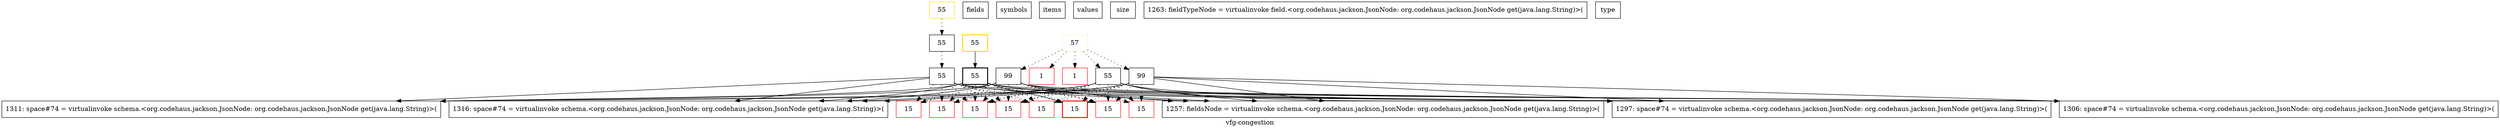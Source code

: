 digraph "vfg-congestion" {
    label="vfg-congestion";
node [shape=box];
"1228: $z0 = virtualinvoke schema.<org.codehaus.jackson.JsonNode: boolean isTextual()>()" [label=15] [style=bold] [color=red]
"1229: $r92 = virtualinvoke schema.<org.codehaus.jackson.JsonNode: java.lang.String getTextValue()>()" [label=15] [color=red]
"1233: $z1 = virtualinvoke schema.<org.codehaus.jackson.JsonNode: boolean isObject()>()" [label=15] [color=red]
"1257: fieldsNode = virtualinvoke schema.<org.codehaus.jackson.JsonNode: org.codehaus.jackson.JsonNode get(java.lang.String)>("fields")" [label=15] [color=red]
"1297: space#74 = virtualinvoke schema.<org.codehaus.jackson.JsonNode: org.codehaus.jackson.JsonNode get(java.lang.String)>("symbols")" [label=15] [color=red]
"1306: space#74 = virtualinvoke schema.<org.codehaus.jackson.JsonNode: org.codehaus.jackson.JsonNode get(java.lang.String)>("items")" [label=99]
"1311: space#74 = virtualinvoke schema.<org.codehaus.jackson.JsonNode: org.codehaus.jackson.JsonNode get(java.lang.String)>("values")" [label=99]
"1316: space#74 = virtualinvoke schema.<org.codehaus.jackson.JsonNode: org.codehaus.jackson.JsonNode get(java.lang.String)>("size")" [label=15] [color=red]
"1323: space#91 = virtualinvoke schema.<org.codehaus.jackson.JsonNode: java.util.Iterator getFieldNames()>()" [label=15] [color=red]
"1327: $r23 = virtualinvoke schema.<org.codehaus.jackson.JsonNode: org.codehaus.jackson.JsonNode get(java.lang.String)>(fieldsNode#104)" [label=15] [color=red]
"1339: $z2 = virtualinvoke schema.<org.codehaus.jackson.JsonNode: boolean isArray()>()" [label=15] [color=red]
"1341: $i0 = virtualinvoke schema.<org.codehaus.jackson.JsonNode: int size()>()" [label=15] [color=red]
"1342: type#111 = virtualinvoke schema.<org.codehaus.jackson.JsonNode: java.util.Iterator iterator()>()" [label=15] [color=red]
"1035: $r11 = virtualinvoke $r10.<org.codehaus.jackson.map.ObjectMapper: org.codehaus.jackson.JsonNode readTree(org.codehaus.jackson.JsonParser)>(parser)" [label=55] [style=bold] [color=gold]
"1035: e = staticinvoke <org.apache.avro.Schema: org.apache.avro.Schema parse(org.codehaus.jackson.JsonNode,org.apache.avro.Schema$Names)>($r11, $r12)" [label=55] [style=bold]
"1263: fieldTypeNode = virtualinvoke field.<org.codehaus.jackson.JsonNode: org.codehaus.jackson.JsonNode get(java.lang.String)>("type")" [label=57] [color=gold]
"1266: $z13 = virtualinvoke fieldTypeNode.<org.codehaus.jackson.JsonNode: boolean isTextual()>()" [label=1] [color=red]
"1267: $r40 = virtualinvoke fieldTypeNode.<org.codehaus.jackson.JsonNode: java.lang.String getTextValue()>()" [label=1] [color=red]
"1272: fieldSchema = staticinvoke <org.apache.avro.Schema: org.apache.avro.Schema parse(org.codehaus.jackson.JsonNode,org.apache.avro.Schema$Names)>(fieldTypeNode, names)" [label=55]
"1309: $r73 = staticinvoke <org.apache.avro.Schema: org.apache.avro.Schema parse(org.codehaus.jackson.JsonNode,org.apache.avro.Schema$Names)>(space#74, names)" [label=99]
"1314: $r66 = staticinvoke <org.apache.avro.Schema: org.apache.avro.Schema parse(org.codehaus.jackson.JsonNode,org.apache.avro.Schema$Names)>(space#74, names)" [label=99]
"1344: $r7 = interfaceinvoke type#111.<java.util.Iterator: java.lang.Object next()>()" [label=55] [color=gold]
"1344: name#112 = (org.codehaus.jackson.JsonNode) $r7" [label=55]
"1343: $r8 = staticinvoke <org.apache.avro.Schema: org.apache.avro.Schema parse(org.codehaus.jackson.JsonNode,org.apache.avro.Schema$Names)>(name#112, names)" [label=55]
"1035: $r11 = virtualinvoke $r10.<org.codehaus.jackson.map.ObjectMapper: org.codehaus.jackson.JsonNode readTree(org.codehaus.jackson.JsonParser)>(parser)"->"1035: e = staticinvoke <org.apache.avro.Schema: org.apache.avro.Schema parse(org.codehaus.jackson.JsonNode,org.apache.avro.Schema$Names)>($r11, $r12)";

"1263: fieldTypeNode = virtualinvoke field.<org.codehaus.jackson.JsonNode: org.codehaus.jackson.JsonNode get(java.lang.String)>("type")"->"1266: $z13 = virtualinvoke fieldTypeNode.<org.codehaus.jackson.JsonNode: boolean isTextual()>()" [style=dotted];

"1263: fieldTypeNode = virtualinvoke field.<org.codehaus.jackson.JsonNode: org.codehaus.jackson.JsonNode get(java.lang.String)>("type")"->"1267: $r40 = virtualinvoke fieldTypeNode.<org.codehaus.jackson.JsonNode: java.lang.String getTextValue()>()" [style=dotted];

"1263: fieldTypeNode = virtualinvoke field.<org.codehaus.jackson.JsonNode: org.codehaus.jackson.JsonNode get(java.lang.String)>("type")"->"1272: fieldSchema = staticinvoke <org.apache.avro.Schema: org.apache.avro.Schema parse(org.codehaus.jackson.JsonNode,org.apache.avro.Schema$Names)>(fieldTypeNode, names)" [style=dotted];

"1306: space#74 = virtualinvoke schema.<org.codehaus.jackson.JsonNode: org.codehaus.jackson.JsonNode get(java.lang.String)>("items")"->"1309: $r73 = staticinvoke <org.apache.avro.Schema: org.apache.avro.Schema parse(org.codehaus.jackson.JsonNode,org.apache.avro.Schema$Names)>(space#74, names)" [style=dotted];

"1311: space#74 = virtualinvoke schema.<org.codehaus.jackson.JsonNode: org.codehaus.jackson.JsonNode get(java.lang.String)>("values")"->"1314: $r66 = staticinvoke <org.apache.avro.Schema: org.apache.avro.Schema parse(org.codehaus.jackson.JsonNode,org.apache.avro.Schema$Names)>(space#74, names)" [style=dotted];

"1344: $r7 = interfaceinvoke type#111.<java.util.Iterator: java.lang.Object next()>()"->"1344: name#112 = (org.codehaus.jackson.JsonNode) $r7" [style=dotted];

"1344: name#112 = (org.codehaus.jackson.JsonNode) $r7"->"1343: $r8 = staticinvoke <org.apache.avro.Schema: org.apache.avro.Schema parse(org.codehaus.jackson.JsonNode,org.apache.avro.Schema$Names)>(name#112, names)" [style=dotted];

"1035: e = staticinvoke <org.apache.avro.Schema: org.apache.avro.Schema parse(org.codehaus.jackson.JsonNode,org.apache.avro.Schema$Names)>($r11, $r12)"->"1228: $z0 = virtualinvoke schema.<org.codehaus.jackson.JsonNode: boolean isTextual()>()";

"1035: e = staticinvoke <org.apache.avro.Schema: org.apache.avro.Schema parse(org.codehaus.jackson.JsonNode,org.apache.avro.Schema$Names)>($r11, $r12)"->"1229: $r92 = virtualinvoke schema.<org.codehaus.jackson.JsonNode: java.lang.String getTextValue()>()" [style=dotted];

"1035: e = staticinvoke <org.apache.avro.Schema: org.apache.avro.Schema parse(org.codehaus.jackson.JsonNode,org.apache.avro.Schema$Names)>($r11, $r12)"->"1233: $z1 = virtualinvoke schema.<org.codehaus.jackson.JsonNode: boolean isObject()>()" [style=dotted];

"1035: e = staticinvoke <org.apache.avro.Schema: org.apache.avro.Schema parse(org.codehaus.jackson.JsonNode,org.apache.avro.Schema$Names)>($r11, $r12)"->"1257: fieldsNode = virtualinvoke schema.<org.codehaus.jackson.JsonNode: org.codehaus.jackson.JsonNode get(java.lang.String)>("fields")" [style=dotted];

"1035: e = staticinvoke <org.apache.avro.Schema: org.apache.avro.Schema parse(org.codehaus.jackson.JsonNode,org.apache.avro.Schema$Names)>($r11, $r12)"->"1297: space#74 = virtualinvoke schema.<org.codehaus.jackson.JsonNode: org.codehaus.jackson.JsonNode get(java.lang.String)>("symbols")" [style=dotted];

"1035: e = staticinvoke <org.apache.avro.Schema: org.apache.avro.Schema parse(org.codehaus.jackson.JsonNode,org.apache.avro.Schema$Names)>($r11, $r12)"->"1306: space#74 = virtualinvoke schema.<org.codehaus.jackson.JsonNode: org.codehaus.jackson.JsonNode get(java.lang.String)>("items")" [style=dotted];

"1035: e = staticinvoke <org.apache.avro.Schema: org.apache.avro.Schema parse(org.codehaus.jackson.JsonNode,org.apache.avro.Schema$Names)>($r11, $r12)"->"1311: space#74 = virtualinvoke schema.<org.codehaus.jackson.JsonNode: org.codehaus.jackson.JsonNode get(java.lang.String)>("values")" [style=dotted];

"1035: e = staticinvoke <org.apache.avro.Schema: org.apache.avro.Schema parse(org.codehaus.jackson.JsonNode,org.apache.avro.Schema$Names)>($r11, $r12)"->"1316: space#74 = virtualinvoke schema.<org.codehaus.jackson.JsonNode: org.codehaus.jackson.JsonNode get(java.lang.String)>("size")" [style=dotted];

"1035: e = staticinvoke <org.apache.avro.Schema: org.apache.avro.Schema parse(org.codehaus.jackson.JsonNode,org.apache.avro.Schema$Names)>($r11, $r12)"->"1323: space#91 = virtualinvoke schema.<org.codehaus.jackson.JsonNode: java.util.Iterator getFieldNames()>()" [style=dotted];

"1035: e = staticinvoke <org.apache.avro.Schema: org.apache.avro.Schema parse(org.codehaus.jackson.JsonNode,org.apache.avro.Schema$Names)>($r11, $r12)"->"1327: $r23 = virtualinvoke schema.<org.codehaus.jackson.JsonNode: org.codehaus.jackson.JsonNode get(java.lang.String)>(fieldsNode#104)" [style=dotted];

"1035: e = staticinvoke <org.apache.avro.Schema: org.apache.avro.Schema parse(org.codehaus.jackson.JsonNode,org.apache.avro.Schema$Names)>($r11, $r12)"->"1339: $z2 = virtualinvoke schema.<org.codehaus.jackson.JsonNode: boolean isArray()>()" [style=dotted];

"1035: e = staticinvoke <org.apache.avro.Schema: org.apache.avro.Schema parse(org.codehaus.jackson.JsonNode,org.apache.avro.Schema$Names)>($r11, $r12)"->"1341: $i0 = virtualinvoke schema.<org.codehaus.jackson.JsonNode: int size()>()" [style=dotted];

"1035: e = staticinvoke <org.apache.avro.Schema: org.apache.avro.Schema parse(org.codehaus.jackson.JsonNode,org.apache.avro.Schema$Names)>($r11, $r12)"->"1342: type#111 = virtualinvoke schema.<org.codehaus.jackson.JsonNode: java.util.Iterator iterator()>()" [style=dotted];

"1272: fieldSchema = staticinvoke <org.apache.avro.Schema: org.apache.avro.Schema parse(org.codehaus.jackson.JsonNode,org.apache.avro.Schema$Names)>(fieldTypeNode, names)"->"1228: $z0 = virtualinvoke schema.<org.codehaus.jackson.JsonNode: boolean isTextual()>()" [style=dotted];

"1272: fieldSchema = staticinvoke <org.apache.avro.Schema: org.apache.avro.Schema parse(org.codehaus.jackson.JsonNode,org.apache.avro.Schema$Names)>(fieldTypeNode, names)"->"1229: $r92 = virtualinvoke schema.<org.codehaus.jackson.JsonNode: java.lang.String getTextValue()>()" [style=dotted];

"1272: fieldSchema = staticinvoke <org.apache.avro.Schema: org.apache.avro.Schema parse(org.codehaus.jackson.JsonNode,org.apache.avro.Schema$Names)>(fieldTypeNode, names)"->"1233: $z1 = virtualinvoke schema.<org.codehaus.jackson.JsonNode: boolean isObject()>()" [style=dotted];

"1272: fieldSchema = staticinvoke <org.apache.avro.Schema: org.apache.avro.Schema parse(org.codehaus.jackson.JsonNode,org.apache.avro.Schema$Names)>(fieldTypeNode, names)"->"1257: fieldsNode = virtualinvoke schema.<org.codehaus.jackson.JsonNode: org.codehaus.jackson.JsonNode get(java.lang.String)>("fields")" [style=dotted];

"1272: fieldSchema = staticinvoke <org.apache.avro.Schema: org.apache.avro.Schema parse(org.codehaus.jackson.JsonNode,org.apache.avro.Schema$Names)>(fieldTypeNode, names)"->"1297: space#74 = virtualinvoke schema.<org.codehaus.jackson.JsonNode: org.codehaus.jackson.JsonNode get(java.lang.String)>("symbols")" [style=dotted];

"1272: fieldSchema = staticinvoke <org.apache.avro.Schema: org.apache.avro.Schema parse(org.codehaus.jackson.JsonNode,org.apache.avro.Schema$Names)>(fieldTypeNode, names)"->"1306: space#74 = virtualinvoke schema.<org.codehaus.jackson.JsonNode: org.codehaus.jackson.JsonNode get(java.lang.String)>("items")" [style=dotted];

"1272: fieldSchema = staticinvoke <org.apache.avro.Schema: org.apache.avro.Schema parse(org.codehaus.jackson.JsonNode,org.apache.avro.Schema$Names)>(fieldTypeNode, names)"->"1311: space#74 = virtualinvoke schema.<org.codehaus.jackson.JsonNode: org.codehaus.jackson.JsonNode get(java.lang.String)>("values")" [style=dotted];

"1272: fieldSchema = staticinvoke <org.apache.avro.Schema: org.apache.avro.Schema parse(org.codehaus.jackson.JsonNode,org.apache.avro.Schema$Names)>(fieldTypeNode, names)"->"1316: space#74 = virtualinvoke schema.<org.codehaus.jackson.JsonNode: org.codehaus.jackson.JsonNode get(java.lang.String)>("size")" [style=dotted];

"1272: fieldSchema = staticinvoke <org.apache.avro.Schema: org.apache.avro.Schema parse(org.codehaus.jackson.JsonNode,org.apache.avro.Schema$Names)>(fieldTypeNode, names)"->"1323: space#91 = virtualinvoke schema.<org.codehaus.jackson.JsonNode: java.util.Iterator getFieldNames()>()" [style=dotted];

"1272: fieldSchema = staticinvoke <org.apache.avro.Schema: org.apache.avro.Schema parse(org.codehaus.jackson.JsonNode,org.apache.avro.Schema$Names)>(fieldTypeNode, names)"->"1327: $r23 = virtualinvoke schema.<org.codehaus.jackson.JsonNode: org.codehaus.jackson.JsonNode get(java.lang.String)>(fieldsNode#104)" [style=dotted];

"1272: fieldSchema = staticinvoke <org.apache.avro.Schema: org.apache.avro.Schema parse(org.codehaus.jackson.JsonNode,org.apache.avro.Schema$Names)>(fieldTypeNode, names)"->"1339: $z2 = virtualinvoke schema.<org.codehaus.jackson.JsonNode: boolean isArray()>()" [style=dotted];

"1272: fieldSchema = staticinvoke <org.apache.avro.Schema: org.apache.avro.Schema parse(org.codehaus.jackson.JsonNode,org.apache.avro.Schema$Names)>(fieldTypeNode, names)"->"1341: $i0 = virtualinvoke schema.<org.codehaus.jackson.JsonNode: int size()>()" [style=dotted];

"1272: fieldSchema = staticinvoke <org.apache.avro.Schema: org.apache.avro.Schema parse(org.codehaus.jackson.JsonNode,org.apache.avro.Schema$Names)>(fieldTypeNode, names)"->"1342: type#111 = virtualinvoke schema.<org.codehaus.jackson.JsonNode: java.util.Iterator iterator()>()" [style=dotted];

"1309: $r73 = staticinvoke <org.apache.avro.Schema: org.apache.avro.Schema parse(org.codehaus.jackson.JsonNode,org.apache.avro.Schema$Names)>(space#74, names)"->"1228: $z0 = virtualinvoke schema.<org.codehaus.jackson.JsonNode: boolean isTextual()>()" [style=dotted];

"1309: $r73 = staticinvoke <org.apache.avro.Schema: org.apache.avro.Schema parse(org.codehaus.jackson.JsonNode,org.apache.avro.Schema$Names)>(space#74, names)"->"1229: $r92 = virtualinvoke schema.<org.codehaus.jackson.JsonNode: java.lang.String getTextValue()>()" [style=dotted];

"1309: $r73 = staticinvoke <org.apache.avro.Schema: org.apache.avro.Schema parse(org.codehaus.jackson.JsonNode,org.apache.avro.Schema$Names)>(space#74, names)"->"1233: $z1 = virtualinvoke schema.<org.codehaus.jackson.JsonNode: boolean isObject()>()" [style=dotted];

"1309: $r73 = staticinvoke <org.apache.avro.Schema: org.apache.avro.Schema parse(org.codehaus.jackson.JsonNode,org.apache.avro.Schema$Names)>(space#74, names)"->"1257: fieldsNode = virtualinvoke schema.<org.codehaus.jackson.JsonNode: org.codehaus.jackson.JsonNode get(java.lang.String)>("fields")" [style=dotted];

"1309: $r73 = staticinvoke <org.apache.avro.Schema: org.apache.avro.Schema parse(org.codehaus.jackson.JsonNode,org.apache.avro.Schema$Names)>(space#74, names)"->"1297: space#74 = virtualinvoke schema.<org.codehaus.jackson.JsonNode: org.codehaus.jackson.JsonNode get(java.lang.String)>("symbols")" [style=dotted];

"1309: $r73 = staticinvoke <org.apache.avro.Schema: org.apache.avro.Schema parse(org.codehaus.jackson.JsonNode,org.apache.avro.Schema$Names)>(space#74, names)"->"1306: space#74 = virtualinvoke schema.<org.codehaus.jackson.JsonNode: org.codehaus.jackson.JsonNode get(java.lang.String)>("items")" [style=dotted];

"1309: $r73 = staticinvoke <org.apache.avro.Schema: org.apache.avro.Schema parse(org.codehaus.jackson.JsonNode,org.apache.avro.Schema$Names)>(space#74, names)"->"1311: space#74 = virtualinvoke schema.<org.codehaus.jackson.JsonNode: org.codehaus.jackson.JsonNode get(java.lang.String)>("values")" [style=dotted];

"1309: $r73 = staticinvoke <org.apache.avro.Schema: org.apache.avro.Schema parse(org.codehaus.jackson.JsonNode,org.apache.avro.Schema$Names)>(space#74, names)"->"1316: space#74 = virtualinvoke schema.<org.codehaus.jackson.JsonNode: org.codehaus.jackson.JsonNode get(java.lang.String)>("size")" [style=dotted];

"1309: $r73 = staticinvoke <org.apache.avro.Schema: org.apache.avro.Schema parse(org.codehaus.jackson.JsonNode,org.apache.avro.Schema$Names)>(space#74, names)"->"1323: space#91 = virtualinvoke schema.<org.codehaus.jackson.JsonNode: java.util.Iterator getFieldNames()>()" [style=dotted];

"1309: $r73 = staticinvoke <org.apache.avro.Schema: org.apache.avro.Schema parse(org.codehaus.jackson.JsonNode,org.apache.avro.Schema$Names)>(space#74, names)"->"1327: $r23 = virtualinvoke schema.<org.codehaus.jackson.JsonNode: org.codehaus.jackson.JsonNode get(java.lang.String)>(fieldsNode#104)" [style=dotted];

"1309: $r73 = staticinvoke <org.apache.avro.Schema: org.apache.avro.Schema parse(org.codehaus.jackson.JsonNode,org.apache.avro.Schema$Names)>(space#74, names)"->"1339: $z2 = virtualinvoke schema.<org.codehaus.jackson.JsonNode: boolean isArray()>()" [style=dotted];

"1309: $r73 = staticinvoke <org.apache.avro.Schema: org.apache.avro.Schema parse(org.codehaus.jackson.JsonNode,org.apache.avro.Schema$Names)>(space#74, names)"->"1341: $i0 = virtualinvoke schema.<org.codehaus.jackson.JsonNode: int size()>()" [style=dotted];

"1309: $r73 = staticinvoke <org.apache.avro.Schema: org.apache.avro.Schema parse(org.codehaus.jackson.JsonNode,org.apache.avro.Schema$Names)>(space#74, names)"->"1342: type#111 = virtualinvoke schema.<org.codehaus.jackson.JsonNode: java.util.Iterator iterator()>()" [style=dotted];

"1314: $r66 = staticinvoke <org.apache.avro.Schema: org.apache.avro.Schema parse(org.codehaus.jackson.JsonNode,org.apache.avro.Schema$Names)>(space#74, names)"->"1228: $z0 = virtualinvoke schema.<org.codehaus.jackson.JsonNode: boolean isTextual()>()" [style=dotted];

"1314: $r66 = staticinvoke <org.apache.avro.Schema: org.apache.avro.Schema parse(org.codehaus.jackson.JsonNode,org.apache.avro.Schema$Names)>(space#74, names)"->"1229: $r92 = virtualinvoke schema.<org.codehaus.jackson.JsonNode: java.lang.String getTextValue()>()" [style=dotted];

"1314: $r66 = staticinvoke <org.apache.avro.Schema: org.apache.avro.Schema parse(org.codehaus.jackson.JsonNode,org.apache.avro.Schema$Names)>(space#74, names)"->"1233: $z1 = virtualinvoke schema.<org.codehaus.jackson.JsonNode: boolean isObject()>()" [style=dotted];

"1314: $r66 = staticinvoke <org.apache.avro.Schema: org.apache.avro.Schema parse(org.codehaus.jackson.JsonNode,org.apache.avro.Schema$Names)>(space#74, names)"->"1257: fieldsNode = virtualinvoke schema.<org.codehaus.jackson.JsonNode: org.codehaus.jackson.JsonNode get(java.lang.String)>("fields")" [style=dotted];

"1314: $r66 = staticinvoke <org.apache.avro.Schema: org.apache.avro.Schema parse(org.codehaus.jackson.JsonNode,org.apache.avro.Schema$Names)>(space#74, names)"->"1297: space#74 = virtualinvoke schema.<org.codehaus.jackson.JsonNode: org.codehaus.jackson.JsonNode get(java.lang.String)>("symbols")" [style=dotted];

"1314: $r66 = staticinvoke <org.apache.avro.Schema: org.apache.avro.Schema parse(org.codehaus.jackson.JsonNode,org.apache.avro.Schema$Names)>(space#74, names)"->"1306: space#74 = virtualinvoke schema.<org.codehaus.jackson.JsonNode: org.codehaus.jackson.JsonNode get(java.lang.String)>("items")" [style=dotted];

"1314: $r66 = staticinvoke <org.apache.avro.Schema: org.apache.avro.Schema parse(org.codehaus.jackson.JsonNode,org.apache.avro.Schema$Names)>(space#74, names)"->"1311: space#74 = virtualinvoke schema.<org.codehaus.jackson.JsonNode: org.codehaus.jackson.JsonNode get(java.lang.String)>("values")" [style=dotted];

"1314: $r66 = staticinvoke <org.apache.avro.Schema: org.apache.avro.Schema parse(org.codehaus.jackson.JsonNode,org.apache.avro.Schema$Names)>(space#74, names)"->"1316: space#74 = virtualinvoke schema.<org.codehaus.jackson.JsonNode: org.codehaus.jackson.JsonNode get(java.lang.String)>("size")" [style=dotted];

"1314: $r66 = staticinvoke <org.apache.avro.Schema: org.apache.avro.Schema parse(org.codehaus.jackson.JsonNode,org.apache.avro.Schema$Names)>(space#74, names)"->"1323: space#91 = virtualinvoke schema.<org.codehaus.jackson.JsonNode: java.util.Iterator getFieldNames()>()" [style=dotted];

"1314: $r66 = staticinvoke <org.apache.avro.Schema: org.apache.avro.Schema parse(org.codehaus.jackson.JsonNode,org.apache.avro.Schema$Names)>(space#74, names)"->"1327: $r23 = virtualinvoke schema.<org.codehaus.jackson.JsonNode: org.codehaus.jackson.JsonNode get(java.lang.String)>(fieldsNode#104)" [style=dotted];

"1314: $r66 = staticinvoke <org.apache.avro.Schema: org.apache.avro.Schema parse(org.codehaus.jackson.JsonNode,org.apache.avro.Schema$Names)>(space#74, names)"->"1339: $z2 = virtualinvoke schema.<org.codehaus.jackson.JsonNode: boolean isArray()>()" [style=dotted];

"1314: $r66 = staticinvoke <org.apache.avro.Schema: org.apache.avro.Schema parse(org.codehaus.jackson.JsonNode,org.apache.avro.Schema$Names)>(space#74, names)"->"1341: $i0 = virtualinvoke schema.<org.codehaus.jackson.JsonNode: int size()>()" [style=dotted];

"1314: $r66 = staticinvoke <org.apache.avro.Schema: org.apache.avro.Schema parse(org.codehaus.jackson.JsonNode,org.apache.avro.Schema$Names)>(space#74, names)"->"1342: type#111 = virtualinvoke schema.<org.codehaus.jackson.JsonNode: java.util.Iterator iterator()>()" [style=dotted];

"1343: $r8 = staticinvoke <org.apache.avro.Schema: org.apache.avro.Schema parse(org.codehaus.jackson.JsonNode,org.apache.avro.Schema$Names)>(name#112, names)"->"1228: $z0 = virtualinvoke schema.<org.codehaus.jackson.JsonNode: boolean isTextual()>()" [style=dotted];

"1343: $r8 = staticinvoke <org.apache.avro.Schema: org.apache.avro.Schema parse(org.codehaus.jackson.JsonNode,org.apache.avro.Schema$Names)>(name#112, names)"->"1229: $r92 = virtualinvoke schema.<org.codehaus.jackson.JsonNode: java.lang.String getTextValue()>()" [style=dotted];

"1343: $r8 = staticinvoke <org.apache.avro.Schema: org.apache.avro.Schema parse(org.codehaus.jackson.JsonNode,org.apache.avro.Schema$Names)>(name#112, names)"->"1233: $z1 = virtualinvoke schema.<org.codehaus.jackson.JsonNode: boolean isObject()>()" [style=dotted];

"1343: $r8 = staticinvoke <org.apache.avro.Schema: org.apache.avro.Schema parse(org.codehaus.jackson.JsonNode,org.apache.avro.Schema$Names)>(name#112, names)"->"1257: fieldsNode = virtualinvoke schema.<org.codehaus.jackson.JsonNode: org.codehaus.jackson.JsonNode get(java.lang.String)>("fields")" [style=dotted];

"1343: $r8 = staticinvoke <org.apache.avro.Schema: org.apache.avro.Schema parse(org.codehaus.jackson.JsonNode,org.apache.avro.Schema$Names)>(name#112, names)"->"1297: space#74 = virtualinvoke schema.<org.codehaus.jackson.JsonNode: org.codehaus.jackson.JsonNode get(java.lang.String)>("symbols")" [style=dotted];

"1343: $r8 = staticinvoke <org.apache.avro.Schema: org.apache.avro.Schema parse(org.codehaus.jackson.JsonNode,org.apache.avro.Schema$Names)>(name#112, names)"->"1306: space#74 = virtualinvoke schema.<org.codehaus.jackson.JsonNode: org.codehaus.jackson.JsonNode get(java.lang.String)>("items")" [style=dotted];

"1343: $r8 = staticinvoke <org.apache.avro.Schema: org.apache.avro.Schema parse(org.codehaus.jackson.JsonNode,org.apache.avro.Schema$Names)>(name#112, names)"->"1311: space#74 = virtualinvoke schema.<org.codehaus.jackson.JsonNode: org.codehaus.jackson.JsonNode get(java.lang.String)>("values")" [style=dotted];

"1343: $r8 = staticinvoke <org.apache.avro.Schema: org.apache.avro.Schema parse(org.codehaus.jackson.JsonNode,org.apache.avro.Schema$Names)>(name#112, names)"->"1316: space#74 = virtualinvoke schema.<org.codehaus.jackson.JsonNode: org.codehaus.jackson.JsonNode get(java.lang.String)>("size")" [style=dotted];

"1343: $r8 = staticinvoke <org.apache.avro.Schema: org.apache.avro.Schema parse(org.codehaus.jackson.JsonNode,org.apache.avro.Schema$Names)>(name#112, names)"->"1323: space#91 = virtualinvoke schema.<org.codehaus.jackson.JsonNode: java.util.Iterator getFieldNames()>()" [style=dotted];

"1343: $r8 = staticinvoke <org.apache.avro.Schema: org.apache.avro.Schema parse(org.codehaus.jackson.JsonNode,org.apache.avro.Schema$Names)>(name#112, names)"->"1327: $r23 = virtualinvoke schema.<org.codehaus.jackson.JsonNode: org.codehaus.jackson.JsonNode get(java.lang.String)>(fieldsNode#104)" [style=dotted];

"1343: $r8 = staticinvoke <org.apache.avro.Schema: org.apache.avro.Schema parse(org.codehaus.jackson.JsonNode,org.apache.avro.Schema$Names)>(name#112, names)"->"1339: $z2 = virtualinvoke schema.<org.codehaus.jackson.JsonNode: boolean isArray()>()" [style=dotted];

"1343: $r8 = staticinvoke <org.apache.avro.Schema: org.apache.avro.Schema parse(org.codehaus.jackson.JsonNode,org.apache.avro.Schema$Names)>(name#112, names)"->"1341: $i0 = virtualinvoke schema.<org.codehaus.jackson.JsonNode: int size()>()" [style=dotted];

"1343: $r8 = staticinvoke <org.apache.avro.Schema: org.apache.avro.Schema parse(org.codehaus.jackson.JsonNode,org.apache.avro.Schema$Names)>(name#112, names)"->"1342: type#111 = virtualinvoke schema.<org.codehaus.jackson.JsonNode: java.util.Iterator iterator()>()" [style=dotted];

}